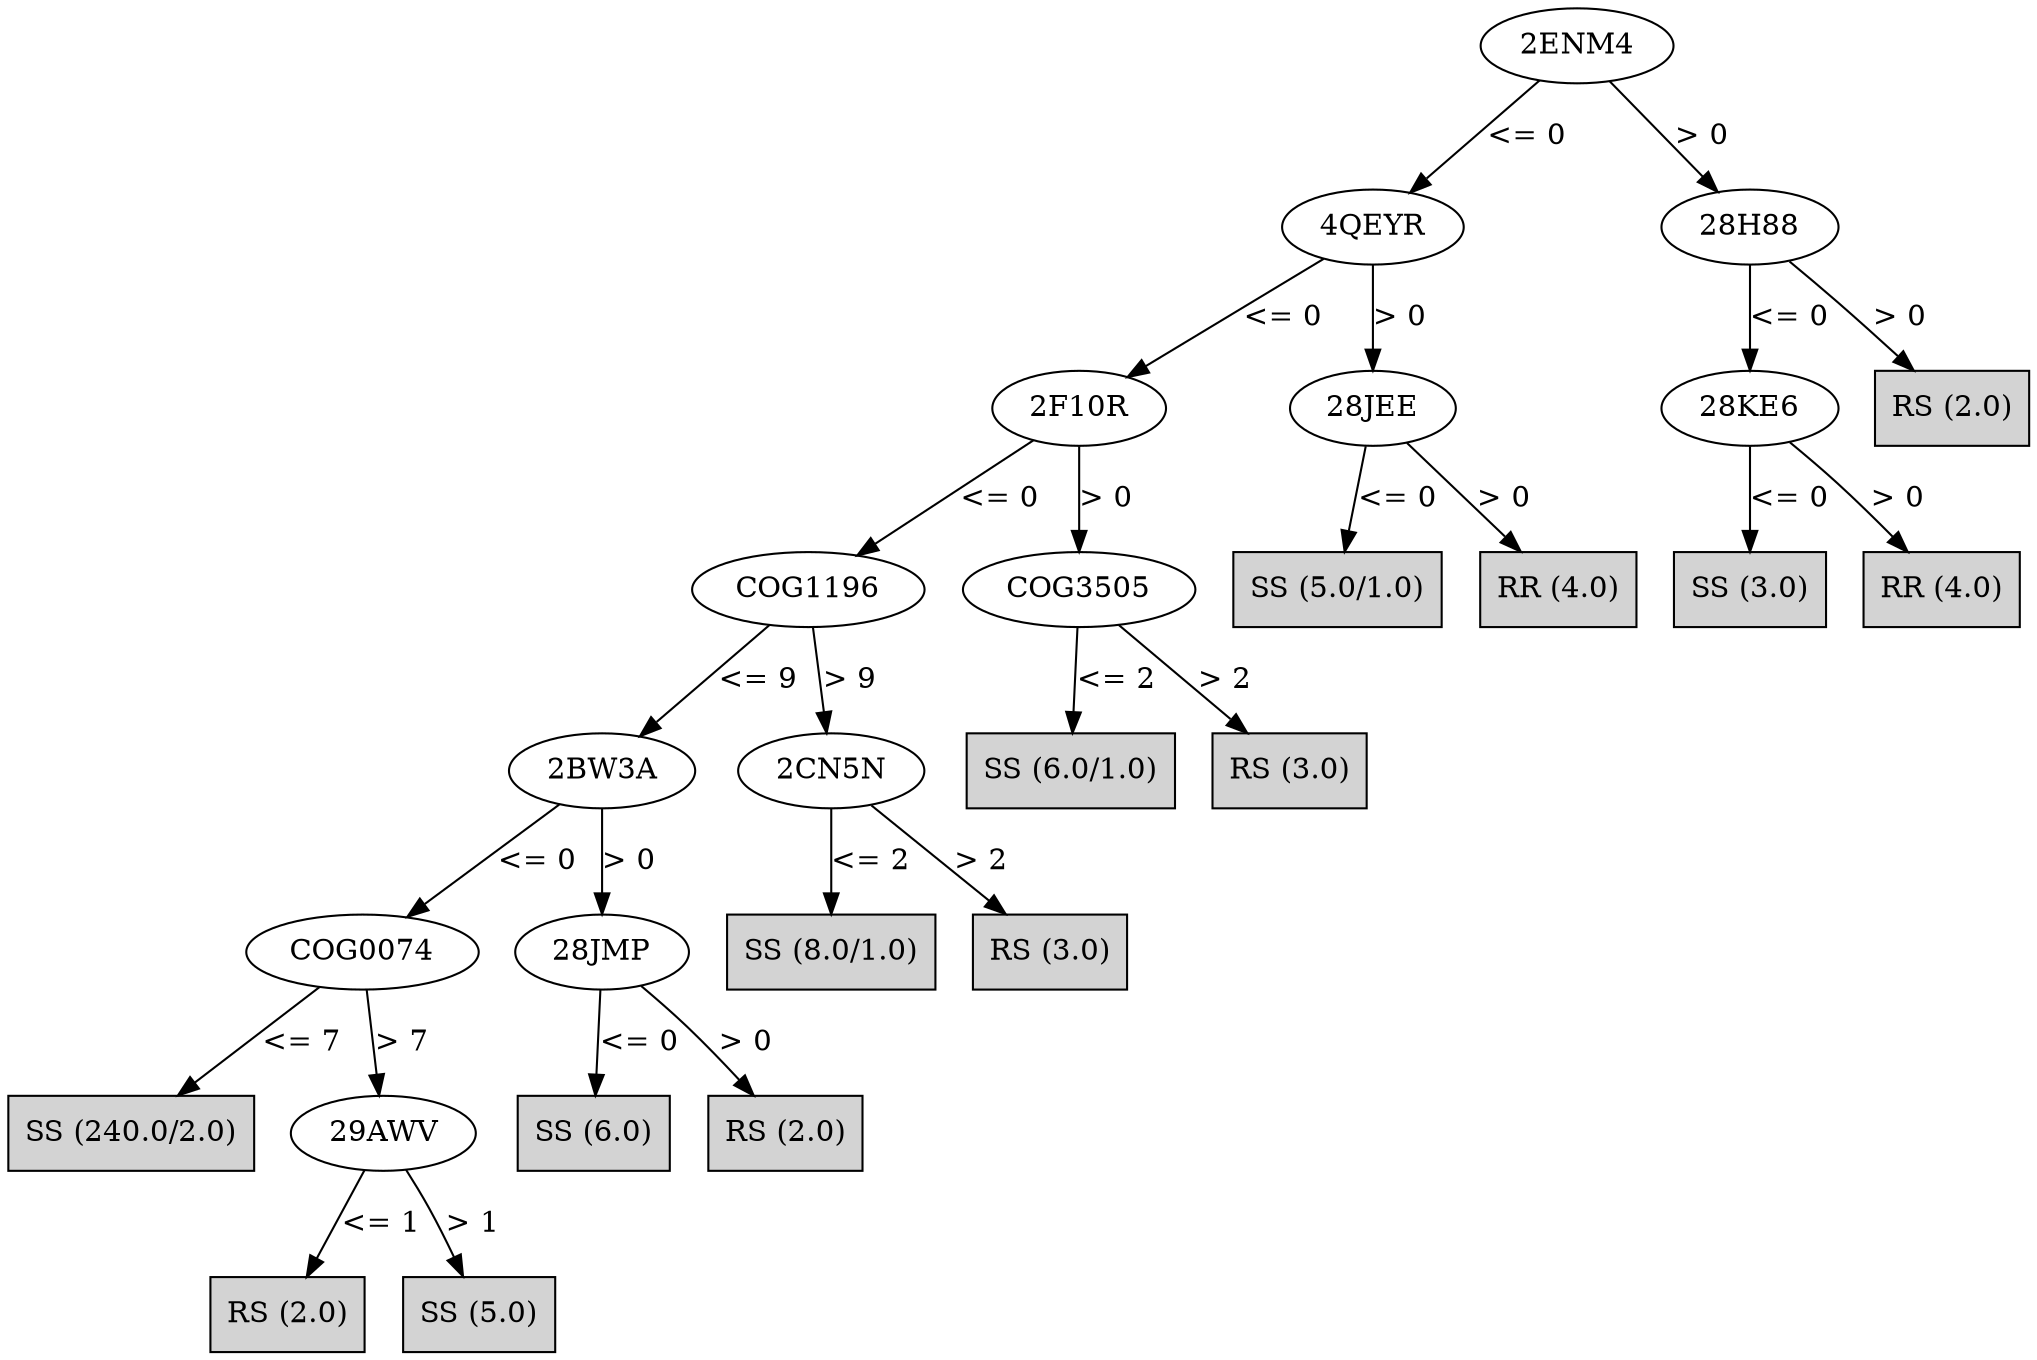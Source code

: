 digraph J48Tree {
N0 [label="2ENM4" ]
N0->N1 [label="<= 0"]
N1 [label="4QEYR" ]
N1->N2 [label="<= 0"]
N2 [label="2F10R" ]
N2->N3 [label="<= 0"]
N3 [label="COG1196" ]
N3->N4 [label="<= 9"]
N4 [label="2BW3A" ]
N4->N5 [label="<= 0"]
N5 [label="COG0074" ]
N5->N6 [label="<= 7"]
N6 [label="SS (240.0/2.0)" shape=box style=filled ]
N5->N7 [label="> 7"]
N7 [label="29AWV" ]
N7->N8 [label="<= 1"]
N8 [label="RS (2.0)" shape=box style=filled ]
N7->N9 [label="> 1"]
N9 [label="SS (5.0)" shape=box style=filled ]
N4->N10 [label="> 0"]
N10 [label="28JMP" ]
N10->N11 [label="<= 0"]
N11 [label="SS (6.0)" shape=box style=filled ]
N10->N12 [label="> 0"]
N12 [label="RS (2.0)" shape=box style=filled ]
N3->N13 [label="> 9"]
N13 [label="2CN5N" ]
N13->N14 [label="<= 2"]
N14 [label="SS (8.0/1.0)" shape=box style=filled ]
N13->N15 [label="> 2"]
N15 [label="RS (3.0)" shape=box style=filled ]
N2->N16 [label="> 0"]
N16 [label="COG3505" ]
N16->N17 [label="<= 2"]
N17 [label="SS (6.0/1.0)" shape=box style=filled ]
N16->N18 [label="> 2"]
N18 [label="RS (3.0)" shape=box style=filled ]
N1->N19 [label="> 0"]
N19 [label="28JEE" ]
N19->N20 [label="<= 0"]
N20 [label="SS (5.0/1.0)" shape=box style=filled ]
N19->N21 [label="> 0"]
N21 [label="RR (4.0)" shape=box style=filled ]
N0->N22 [label="> 0"]
N22 [label="28H88" ]
N22->N23 [label="<= 0"]
N23 [label="28KE6" ]
N23->N24 [label="<= 0"]
N24 [label="SS (3.0)" shape=box style=filled ]
N23->N25 [label="> 0"]
N25 [label="RR (4.0)" shape=box style=filled ]
N22->N26 [label="> 0"]
N26 [label="RS (2.0)" shape=box style=filled ]
}

